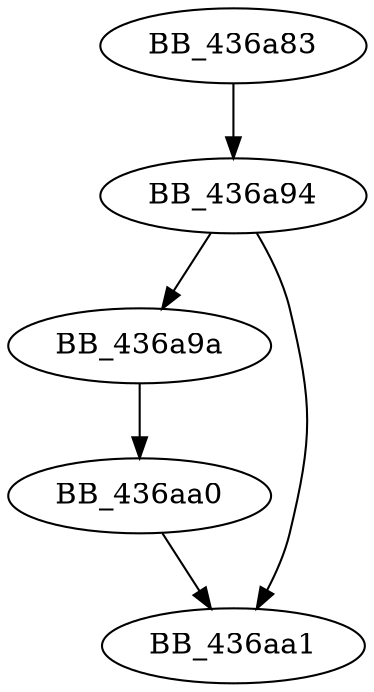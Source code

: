 DiGraph sub_436A83{
BB_436a83->BB_436a94
BB_436a94->BB_436a9a
BB_436a94->BB_436aa1
BB_436a9a->BB_436aa0
BB_436aa0->BB_436aa1
}

